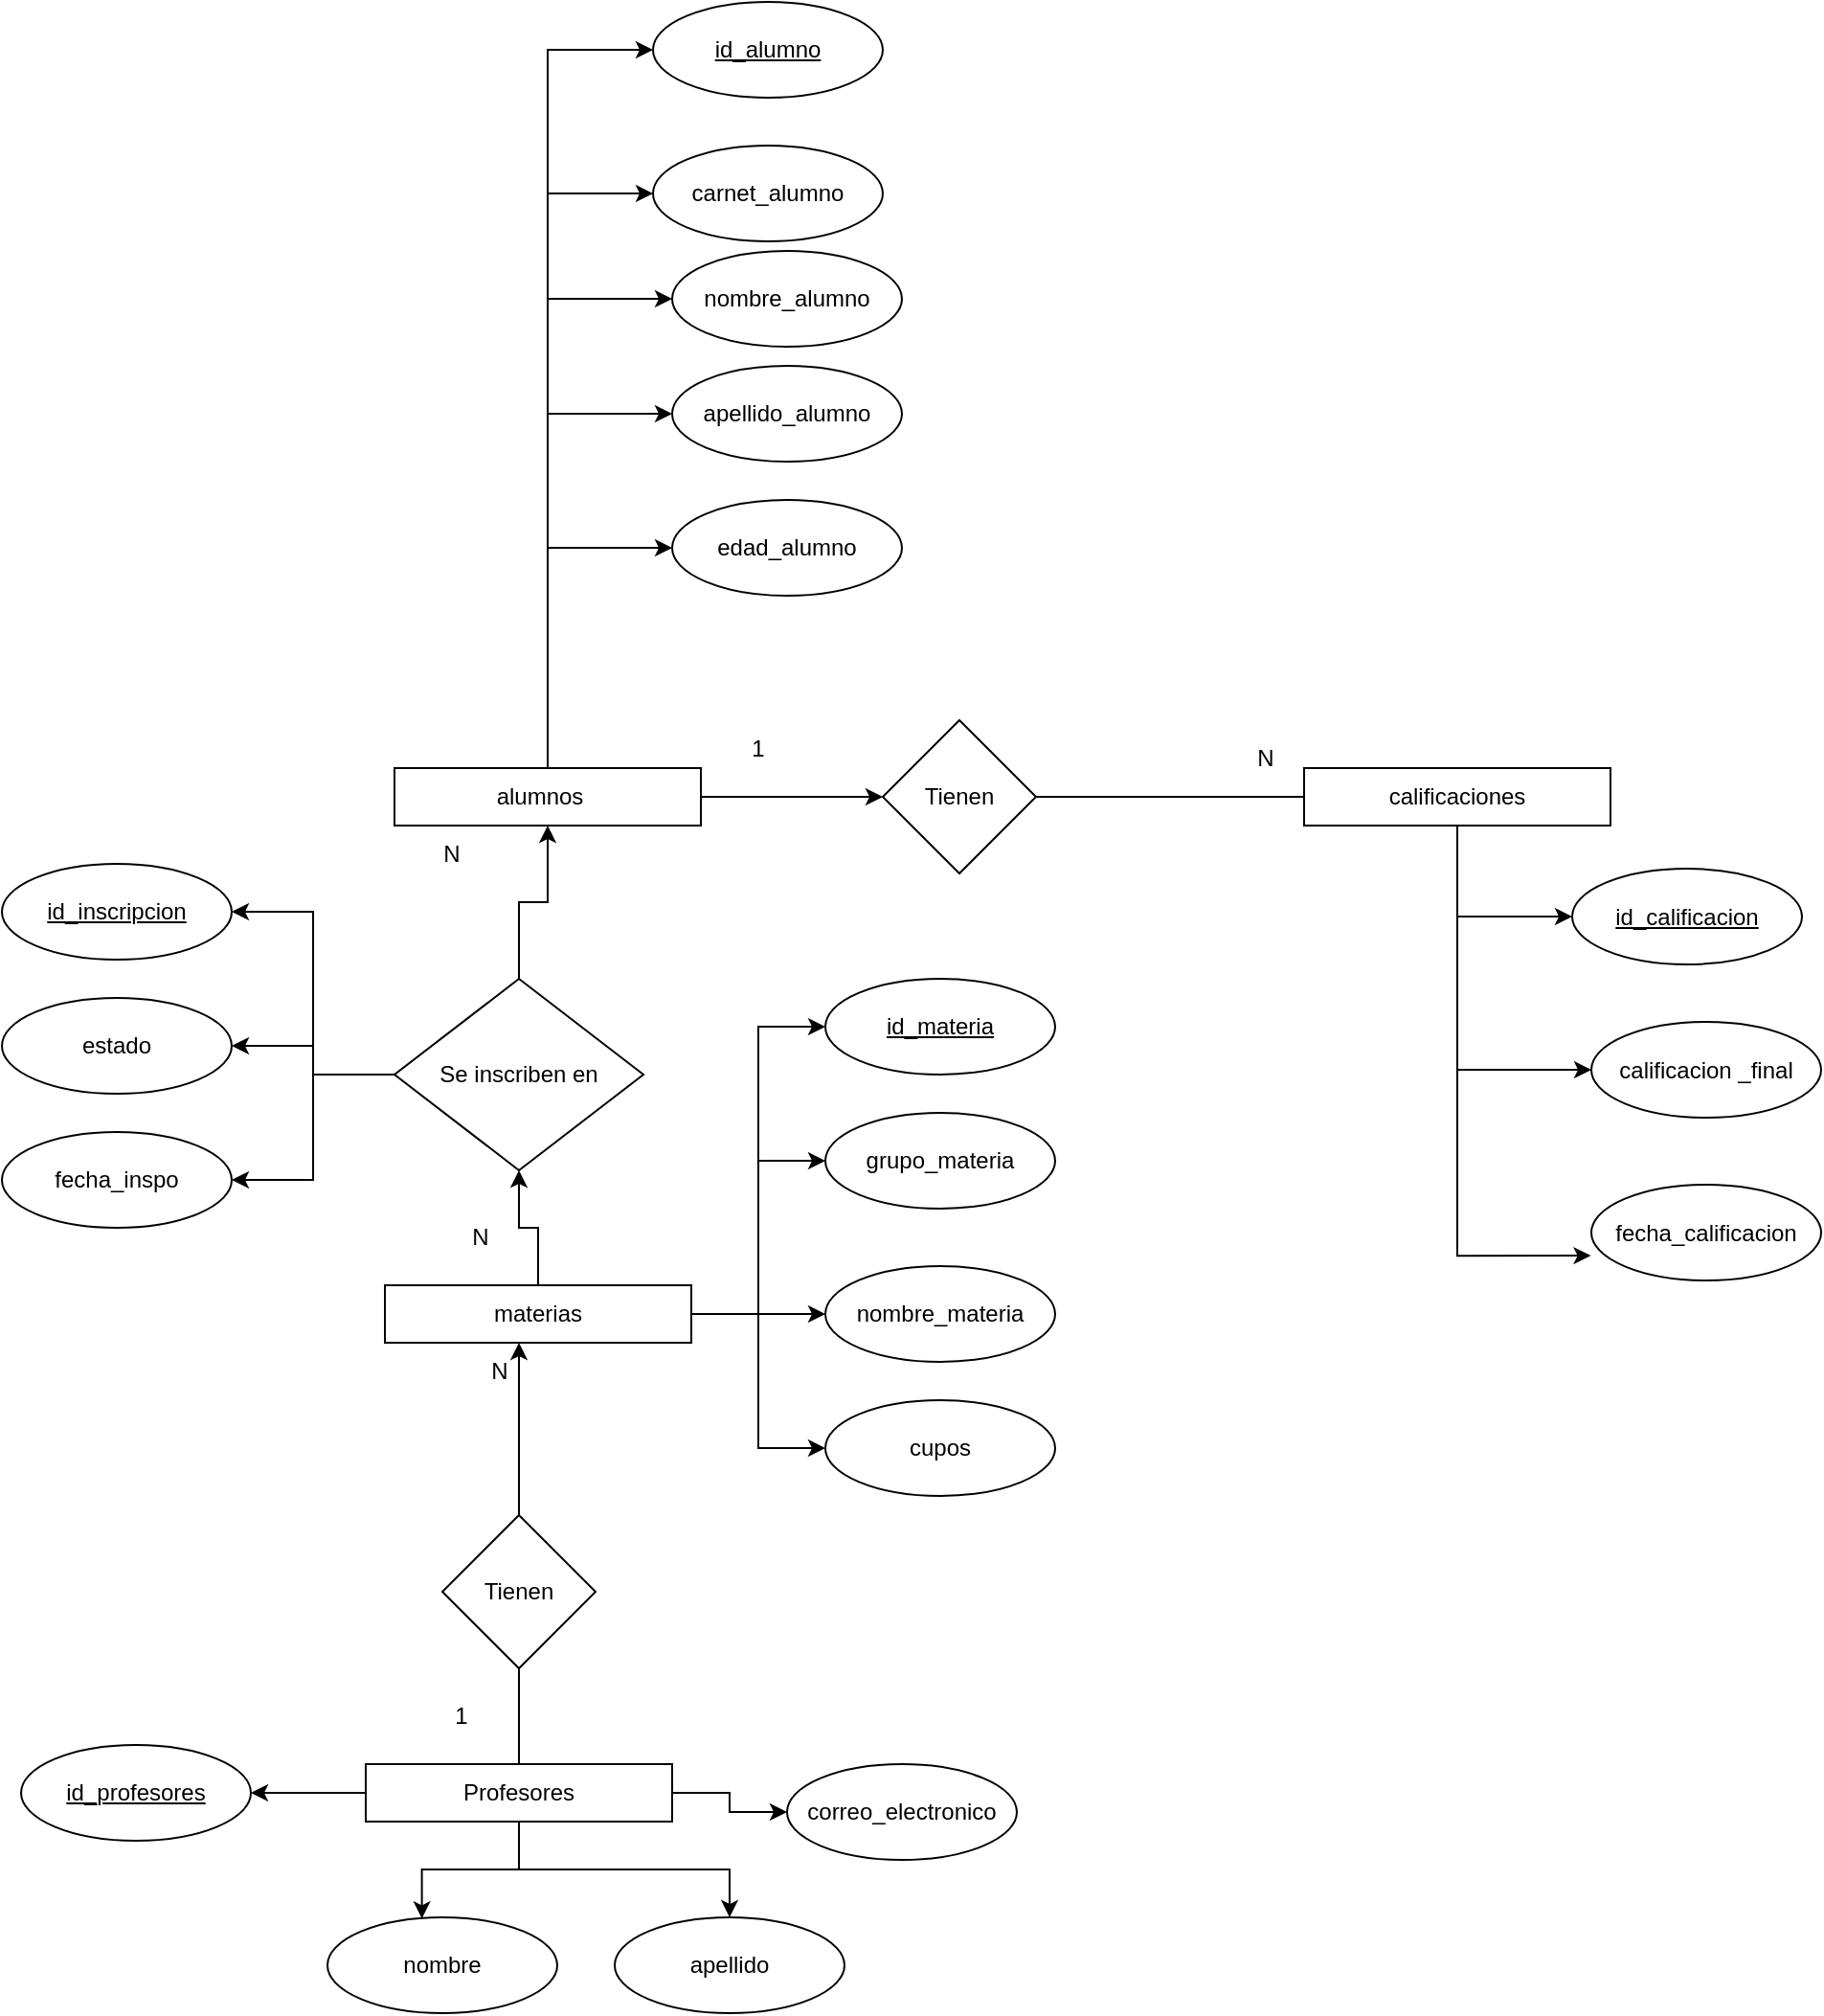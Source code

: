 <mxfile version="23.1.2" type="device">
  <diagram name="Page-1" id="6tDc1obZtQazhql7PHfP">
    <mxGraphModel dx="2655" dy="1942" grid="1" gridSize="10" guides="1" tooltips="1" connect="1" arrows="1" fold="1" page="1" pageScale="1" pageWidth="850" pageHeight="1100" math="0" shadow="0">
      <root>
        <mxCell id="0" />
        <mxCell id="1" parent="0" />
        <mxCell id="gmlMHJXvSx_3rkqsfn-A-6" style="edgeStyle=orthogonalEdgeStyle;rounded=0;orthogonalLoop=1;jettySize=auto;html=1;entryX=0;entryY=0.5;entryDx=0;entryDy=0;" edge="1" parent="1" source="gmlMHJXvSx_3rkqsfn-A-1" target="gmlMHJXvSx_3rkqsfn-A-5">
          <mxGeometry relative="1" as="geometry" />
        </mxCell>
        <mxCell id="gmlMHJXvSx_3rkqsfn-A-7" style="edgeStyle=orthogonalEdgeStyle;rounded=0;orthogonalLoop=1;jettySize=auto;html=1;" edge="1" parent="1" source="gmlMHJXvSx_3rkqsfn-A-1" target="gmlMHJXvSx_3rkqsfn-A-4">
          <mxGeometry relative="1" as="geometry" />
        </mxCell>
        <mxCell id="gmlMHJXvSx_3rkqsfn-A-9" style="edgeStyle=orthogonalEdgeStyle;rounded=0;orthogonalLoop=1;jettySize=auto;html=1;" edge="1" parent="1" source="gmlMHJXvSx_3rkqsfn-A-1">
          <mxGeometry relative="1" as="geometry">
            <mxPoint x="-20" y="195" as="targetPoint" />
          </mxGeometry>
        </mxCell>
        <mxCell id="gmlMHJXvSx_3rkqsfn-A-1" value="Profesores" style="rounded=0;whiteSpace=wrap;html=1;" vertex="1" parent="1">
          <mxGeometry x="40" y="180" width="160" height="30" as="geometry" />
        </mxCell>
        <mxCell id="gmlMHJXvSx_3rkqsfn-A-2" value="&lt;u&gt;id_profesores&lt;/u&gt;" style="ellipse;whiteSpace=wrap;html=1;" vertex="1" parent="1">
          <mxGeometry x="-140" y="170" width="120" height="50" as="geometry" />
        </mxCell>
        <mxCell id="gmlMHJXvSx_3rkqsfn-A-3" value="nombre" style="ellipse;whiteSpace=wrap;html=1;" vertex="1" parent="1">
          <mxGeometry x="20" y="260" width="120" height="50" as="geometry" />
        </mxCell>
        <mxCell id="gmlMHJXvSx_3rkqsfn-A-4" value="apellido" style="ellipse;whiteSpace=wrap;html=1;" vertex="1" parent="1">
          <mxGeometry x="170" y="260" width="120" height="50" as="geometry" />
        </mxCell>
        <mxCell id="gmlMHJXvSx_3rkqsfn-A-5" value="correo_electronico" style="ellipse;whiteSpace=wrap;html=1;" vertex="1" parent="1">
          <mxGeometry x="260" y="180" width="120" height="50" as="geometry" />
        </mxCell>
        <mxCell id="gmlMHJXvSx_3rkqsfn-A-8" style="edgeStyle=orthogonalEdgeStyle;rounded=0;orthogonalLoop=1;jettySize=auto;html=1;entryX=0.411;entryY=0.013;entryDx=0;entryDy=0;entryPerimeter=0;" edge="1" parent="1" source="gmlMHJXvSx_3rkqsfn-A-1" target="gmlMHJXvSx_3rkqsfn-A-3">
          <mxGeometry relative="1" as="geometry" />
        </mxCell>
        <mxCell id="gmlMHJXvSx_3rkqsfn-A-10" value="1" style="text;html=1;strokeColor=none;fillColor=none;align=center;verticalAlign=middle;whiteSpace=wrap;rounded=0;" vertex="1" parent="1">
          <mxGeometry x="60" y="140" width="60" height="30" as="geometry" />
        </mxCell>
        <mxCell id="gmlMHJXvSx_3rkqsfn-A-14" style="edgeStyle=orthogonalEdgeStyle;rounded=0;orthogonalLoop=1;jettySize=auto;html=1;" edge="1" parent="1" source="gmlMHJXvSx_3rkqsfn-A-11">
          <mxGeometry relative="1" as="geometry">
            <mxPoint x="120" y="-40" as="targetPoint" />
          </mxGeometry>
        </mxCell>
        <mxCell id="gmlMHJXvSx_3rkqsfn-A-11" value="Tienen" style="rhombus;whiteSpace=wrap;html=1;" vertex="1" parent="1">
          <mxGeometry x="80" y="50" width="80" height="80" as="geometry" />
        </mxCell>
        <mxCell id="gmlMHJXvSx_3rkqsfn-A-12" value="" style="endArrow=none;html=1;rounded=0;exitX=0.5;exitY=0;exitDx=0;exitDy=0;entryX=0.5;entryY=1;entryDx=0;entryDy=0;" edge="1" parent="1" source="gmlMHJXvSx_3rkqsfn-A-1" target="gmlMHJXvSx_3rkqsfn-A-11">
          <mxGeometry width="50" height="50" relative="1" as="geometry">
            <mxPoint x="200" y="195" as="sourcePoint" />
            <mxPoint x="250" y="195" as="targetPoint" />
          </mxGeometry>
        </mxCell>
        <mxCell id="gmlMHJXvSx_3rkqsfn-A-13" value="N" style="text;html=1;strokeColor=none;fillColor=none;align=center;verticalAlign=middle;whiteSpace=wrap;rounded=0;" vertex="1" parent="1">
          <mxGeometry x="80" y="-40" width="60" height="30" as="geometry" />
        </mxCell>
        <mxCell id="gmlMHJXvSx_3rkqsfn-A-22" style="edgeStyle=orthogonalEdgeStyle;rounded=0;orthogonalLoop=1;jettySize=auto;html=1;entryX=0;entryY=0.5;entryDx=0;entryDy=0;" edge="1" parent="1" source="gmlMHJXvSx_3rkqsfn-A-15" target="gmlMHJXvSx_3rkqsfn-A-16">
          <mxGeometry relative="1" as="geometry" />
        </mxCell>
        <mxCell id="gmlMHJXvSx_3rkqsfn-A-23" style="edgeStyle=orthogonalEdgeStyle;rounded=0;orthogonalLoop=1;jettySize=auto;html=1;entryX=0;entryY=0.5;entryDx=0;entryDy=0;" edge="1" parent="1" source="gmlMHJXvSx_3rkqsfn-A-15" target="gmlMHJXvSx_3rkqsfn-A-18">
          <mxGeometry relative="1" as="geometry" />
        </mxCell>
        <mxCell id="gmlMHJXvSx_3rkqsfn-A-24" style="edgeStyle=orthogonalEdgeStyle;rounded=0;orthogonalLoop=1;jettySize=auto;html=1;entryX=0;entryY=0.5;entryDx=0;entryDy=0;" edge="1" parent="1" source="gmlMHJXvSx_3rkqsfn-A-15" target="gmlMHJXvSx_3rkqsfn-A-17">
          <mxGeometry relative="1" as="geometry" />
        </mxCell>
        <mxCell id="gmlMHJXvSx_3rkqsfn-A-25" style="edgeStyle=orthogonalEdgeStyle;rounded=0;orthogonalLoop=1;jettySize=auto;html=1;entryX=0;entryY=0.5;entryDx=0;entryDy=0;" edge="1" parent="1" source="gmlMHJXvSx_3rkqsfn-A-15" target="gmlMHJXvSx_3rkqsfn-A-19">
          <mxGeometry relative="1" as="geometry" />
        </mxCell>
        <mxCell id="gmlMHJXvSx_3rkqsfn-A-39" style="edgeStyle=orthogonalEdgeStyle;rounded=0;orthogonalLoop=1;jettySize=auto;html=1;entryX=0.5;entryY=1;entryDx=0;entryDy=0;" edge="1" parent="1" source="gmlMHJXvSx_3rkqsfn-A-15" target="gmlMHJXvSx_3rkqsfn-A-38">
          <mxGeometry relative="1" as="geometry" />
        </mxCell>
        <mxCell id="gmlMHJXvSx_3rkqsfn-A-15" value="materias" style="rounded=0;whiteSpace=wrap;html=1;" vertex="1" parent="1">
          <mxGeometry x="50" y="-70" width="160" height="30" as="geometry" />
        </mxCell>
        <mxCell id="gmlMHJXvSx_3rkqsfn-A-16" value="&lt;u&gt;id_materia&lt;/u&gt;" style="ellipse;whiteSpace=wrap;html=1;" vertex="1" parent="1">
          <mxGeometry x="280" y="-230" width="120" height="50" as="geometry" />
        </mxCell>
        <mxCell id="gmlMHJXvSx_3rkqsfn-A-17" value="nombre_materia" style="ellipse;whiteSpace=wrap;html=1;" vertex="1" parent="1">
          <mxGeometry x="280" y="-80" width="120" height="50" as="geometry" />
        </mxCell>
        <mxCell id="gmlMHJXvSx_3rkqsfn-A-18" value="grupo_materia" style="ellipse;whiteSpace=wrap;html=1;" vertex="1" parent="1">
          <mxGeometry x="280" y="-160" width="120" height="50" as="geometry" />
        </mxCell>
        <mxCell id="gmlMHJXvSx_3rkqsfn-A-19" value="cupos" style="ellipse;whiteSpace=wrap;html=1;" vertex="1" parent="1">
          <mxGeometry x="280" y="-10" width="120" height="50" as="geometry" />
        </mxCell>
        <mxCell id="gmlMHJXvSx_3rkqsfn-A-30" value="fecha_inspo" style="ellipse;whiteSpace=wrap;html=1;" vertex="1" parent="1">
          <mxGeometry x="-150" y="-150" width="120" height="50" as="geometry" />
        </mxCell>
        <mxCell id="gmlMHJXvSx_3rkqsfn-A-31" value="estado" style="ellipse;whiteSpace=wrap;html=1;" vertex="1" parent="1">
          <mxGeometry x="-150" y="-220" width="120" height="50" as="geometry" />
        </mxCell>
        <mxCell id="gmlMHJXvSx_3rkqsfn-A-32" value="&lt;u&gt;id_inscripcion&lt;/u&gt;" style="ellipse;whiteSpace=wrap;html=1;" vertex="1" parent="1">
          <mxGeometry x="-150" y="-290" width="120" height="50" as="geometry" />
        </mxCell>
        <mxCell id="gmlMHJXvSx_3rkqsfn-A-36" value="N" style="text;html=1;strokeColor=none;fillColor=none;align=center;verticalAlign=middle;whiteSpace=wrap;rounded=0;" vertex="1" parent="1">
          <mxGeometry x="55" y="-310" width="60" height="30" as="geometry" />
        </mxCell>
        <mxCell id="gmlMHJXvSx_3rkqsfn-A-57" style="edgeStyle=orthogonalEdgeStyle;rounded=0;orthogonalLoop=1;jettySize=auto;html=1;entryX=0;entryY=0.5;entryDx=0;entryDy=0;" edge="1" parent="1" source="gmlMHJXvSx_3rkqsfn-A-37" target="gmlMHJXvSx_3rkqsfn-A-55">
          <mxGeometry relative="1" as="geometry" />
        </mxCell>
        <mxCell id="gmlMHJXvSx_3rkqsfn-A-58" style="edgeStyle=orthogonalEdgeStyle;rounded=0;orthogonalLoop=1;jettySize=auto;html=1;entryX=0;entryY=0.5;entryDx=0;entryDy=0;" edge="1" parent="1" source="gmlMHJXvSx_3rkqsfn-A-37" target="gmlMHJXvSx_3rkqsfn-A-51">
          <mxGeometry relative="1" as="geometry" />
        </mxCell>
        <mxCell id="gmlMHJXvSx_3rkqsfn-A-59" style="edgeStyle=orthogonalEdgeStyle;rounded=0;orthogonalLoop=1;jettySize=auto;html=1;entryX=0;entryY=0.5;entryDx=0;entryDy=0;" edge="1" parent="1" source="gmlMHJXvSx_3rkqsfn-A-37" target="gmlMHJXvSx_3rkqsfn-A-52">
          <mxGeometry relative="1" as="geometry" />
        </mxCell>
        <mxCell id="gmlMHJXvSx_3rkqsfn-A-60" style="edgeStyle=orthogonalEdgeStyle;rounded=0;orthogonalLoop=1;jettySize=auto;html=1;entryX=0;entryY=0.5;entryDx=0;entryDy=0;" edge="1" parent="1" source="gmlMHJXvSx_3rkqsfn-A-37" target="gmlMHJXvSx_3rkqsfn-A-53">
          <mxGeometry relative="1" as="geometry" />
        </mxCell>
        <mxCell id="gmlMHJXvSx_3rkqsfn-A-61" style="edgeStyle=orthogonalEdgeStyle;rounded=0;orthogonalLoop=1;jettySize=auto;html=1;entryX=0;entryY=0.5;entryDx=0;entryDy=0;" edge="1" parent="1" source="gmlMHJXvSx_3rkqsfn-A-37" target="gmlMHJXvSx_3rkqsfn-A-54">
          <mxGeometry relative="1" as="geometry" />
        </mxCell>
        <mxCell id="gmlMHJXvSx_3rkqsfn-A-64" style="edgeStyle=orthogonalEdgeStyle;rounded=0;orthogonalLoop=1;jettySize=auto;html=1;" edge="1" parent="1" source="gmlMHJXvSx_3rkqsfn-A-37" target="gmlMHJXvSx_3rkqsfn-A-63">
          <mxGeometry relative="1" as="geometry" />
        </mxCell>
        <mxCell id="gmlMHJXvSx_3rkqsfn-A-37" value="alumnos&lt;span style=&quot;white-space: pre;&quot;&gt;&#x9;&lt;/span&gt;" style="rounded=0;whiteSpace=wrap;html=1;" vertex="1" parent="1">
          <mxGeometry x="55" y="-340" width="160" height="30" as="geometry" />
        </mxCell>
        <mxCell id="gmlMHJXvSx_3rkqsfn-A-46" style="edgeStyle=orthogonalEdgeStyle;rounded=0;orthogonalLoop=1;jettySize=auto;html=1;" edge="1" parent="1" source="gmlMHJXvSx_3rkqsfn-A-38" target="gmlMHJXvSx_3rkqsfn-A-37">
          <mxGeometry relative="1" as="geometry" />
        </mxCell>
        <mxCell id="gmlMHJXvSx_3rkqsfn-A-47" style="edgeStyle=orthogonalEdgeStyle;rounded=0;orthogonalLoop=1;jettySize=auto;html=1;" edge="1" parent="1" source="gmlMHJXvSx_3rkqsfn-A-38" target="gmlMHJXvSx_3rkqsfn-A-30">
          <mxGeometry relative="1" as="geometry" />
        </mxCell>
        <mxCell id="gmlMHJXvSx_3rkqsfn-A-48" style="edgeStyle=orthogonalEdgeStyle;rounded=0;orthogonalLoop=1;jettySize=auto;html=1;entryX=1;entryY=0.5;entryDx=0;entryDy=0;" edge="1" parent="1" source="gmlMHJXvSx_3rkqsfn-A-38" target="gmlMHJXvSx_3rkqsfn-A-31">
          <mxGeometry relative="1" as="geometry" />
        </mxCell>
        <mxCell id="gmlMHJXvSx_3rkqsfn-A-49" style="edgeStyle=orthogonalEdgeStyle;rounded=0;orthogonalLoop=1;jettySize=auto;html=1;entryX=1;entryY=0.5;entryDx=0;entryDy=0;" edge="1" parent="1" source="gmlMHJXvSx_3rkqsfn-A-38" target="gmlMHJXvSx_3rkqsfn-A-32">
          <mxGeometry relative="1" as="geometry" />
        </mxCell>
        <mxCell id="gmlMHJXvSx_3rkqsfn-A-38" value="Se inscriben en" style="rhombus;whiteSpace=wrap;html=1;" vertex="1" parent="1">
          <mxGeometry x="55" y="-230" width="130" height="100" as="geometry" />
        </mxCell>
        <mxCell id="gmlMHJXvSx_3rkqsfn-A-50" value="N" style="text;html=1;strokeColor=none;fillColor=none;align=center;verticalAlign=middle;whiteSpace=wrap;rounded=0;" vertex="1" parent="1">
          <mxGeometry x="70" y="-110" width="60" height="30" as="geometry" />
        </mxCell>
        <mxCell id="gmlMHJXvSx_3rkqsfn-A-51" value="carnet_alumno" style="ellipse;whiteSpace=wrap;html=1;" vertex="1" parent="1">
          <mxGeometry x="190" y="-665" width="120" height="50" as="geometry" />
        </mxCell>
        <mxCell id="gmlMHJXvSx_3rkqsfn-A-52" value="nombre_alumno" style="ellipse;whiteSpace=wrap;html=1;" vertex="1" parent="1">
          <mxGeometry x="200" y="-610" width="120" height="50" as="geometry" />
        </mxCell>
        <mxCell id="gmlMHJXvSx_3rkqsfn-A-53" value="apellido_alumno" style="ellipse;whiteSpace=wrap;html=1;" vertex="1" parent="1">
          <mxGeometry x="200" y="-550" width="120" height="50" as="geometry" />
        </mxCell>
        <mxCell id="gmlMHJXvSx_3rkqsfn-A-54" value="edad_alumno" style="ellipse;whiteSpace=wrap;html=1;" vertex="1" parent="1">
          <mxGeometry x="200" y="-480" width="120" height="50" as="geometry" />
        </mxCell>
        <mxCell id="gmlMHJXvSx_3rkqsfn-A-55" value="&lt;u&gt;id_alumno&lt;/u&gt;" style="ellipse;whiteSpace=wrap;html=1;" vertex="1" parent="1">
          <mxGeometry x="190" y="-740" width="120" height="50" as="geometry" />
        </mxCell>
        <mxCell id="gmlMHJXvSx_3rkqsfn-A-62" value="1" style="text;html=1;strokeColor=none;fillColor=none;align=center;verticalAlign=middle;whiteSpace=wrap;rounded=0;" vertex="1" parent="1">
          <mxGeometry x="215" y="-365" width="60" height="30" as="geometry" />
        </mxCell>
        <mxCell id="gmlMHJXvSx_3rkqsfn-A-66" style="edgeStyle=orthogonalEdgeStyle;rounded=0;orthogonalLoop=1;jettySize=auto;html=1;" edge="1" parent="1" source="gmlMHJXvSx_3rkqsfn-A-63">
          <mxGeometry relative="1" as="geometry">
            <mxPoint x="540" y="-325" as="targetPoint" />
          </mxGeometry>
        </mxCell>
        <mxCell id="gmlMHJXvSx_3rkqsfn-A-63" value="Tienen" style="rhombus;whiteSpace=wrap;html=1;" vertex="1" parent="1">
          <mxGeometry x="310" y="-365" width="80" height="80" as="geometry" />
        </mxCell>
        <mxCell id="gmlMHJXvSx_3rkqsfn-A-65" value="N" style="text;html=1;strokeColor=none;fillColor=none;align=center;verticalAlign=middle;whiteSpace=wrap;rounded=0;" vertex="1" parent="1">
          <mxGeometry x="480" y="-360" width="60" height="30" as="geometry" />
        </mxCell>
        <mxCell id="gmlMHJXvSx_3rkqsfn-A-72" style="edgeStyle=orthogonalEdgeStyle;rounded=0;orthogonalLoop=1;jettySize=auto;html=1;entryX=0;entryY=0.5;entryDx=0;entryDy=0;" edge="1" parent="1" source="gmlMHJXvSx_3rkqsfn-A-68" target="gmlMHJXvSx_3rkqsfn-A-69">
          <mxGeometry relative="1" as="geometry" />
        </mxCell>
        <mxCell id="gmlMHJXvSx_3rkqsfn-A-73" style="edgeStyle=orthogonalEdgeStyle;rounded=0;orthogonalLoop=1;jettySize=auto;html=1;entryX=0;entryY=0.5;entryDx=0;entryDy=0;" edge="1" parent="1" source="gmlMHJXvSx_3rkqsfn-A-68" target="gmlMHJXvSx_3rkqsfn-A-70">
          <mxGeometry relative="1" as="geometry" />
        </mxCell>
        <mxCell id="gmlMHJXvSx_3rkqsfn-A-68" value="calificaciones" style="rounded=0;whiteSpace=wrap;html=1;" vertex="1" parent="1">
          <mxGeometry x="530" y="-340" width="160" height="30" as="geometry" />
        </mxCell>
        <mxCell id="gmlMHJXvSx_3rkqsfn-A-69" value="&lt;u&gt;id_calificacion&lt;/u&gt;" style="ellipse;whiteSpace=wrap;html=1;" vertex="1" parent="1">
          <mxGeometry x="670" y="-287.5" width="120" height="50" as="geometry" />
        </mxCell>
        <mxCell id="gmlMHJXvSx_3rkqsfn-A-70" value="calificacion _final" style="ellipse;whiteSpace=wrap;html=1;" vertex="1" parent="1">
          <mxGeometry x="680" y="-207.5" width="120" height="50" as="geometry" />
        </mxCell>
        <mxCell id="gmlMHJXvSx_3rkqsfn-A-71" value="fecha_calificacion" style="ellipse;whiteSpace=wrap;html=1;" vertex="1" parent="1">
          <mxGeometry x="680" y="-122.5" width="120" height="50" as="geometry" />
        </mxCell>
        <mxCell id="gmlMHJXvSx_3rkqsfn-A-74" style="edgeStyle=orthogonalEdgeStyle;rounded=0;orthogonalLoop=1;jettySize=auto;html=1;entryX=-0.002;entryY=0.741;entryDx=0;entryDy=0;entryPerimeter=0;" edge="1" parent="1" source="gmlMHJXvSx_3rkqsfn-A-68" target="gmlMHJXvSx_3rkqsfn-A-71">
          <mxGeometry relative="1" as="geometry" />
        </mxCell>
      </root>
    </mxGraphModel>
  </diagram>
</mxfile>

